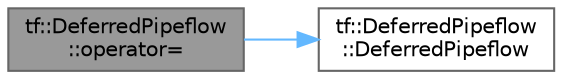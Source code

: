 digraph "tf::DeferredPipeflow::operator="
{
 // LATEX_PDF_SIZE
  bgcolor="transparent";
  edge [fontname=Helvetica,fontsize=10,labelfontname=Helvetica,labelfontsize=10];
  node [fontname=Helvetica,fontsize=10,shape=box,height=0.2,width=0.4];
  rankdir="LR";
  Node1 [id="Node000001",label="tf::DeferredPipeflow\l::operator=",height=0.2,width=0.4,color="gray40", fillcolor="grey60", style="filled", fontcolor="black",tooltip=" "];
  Node1 -> Node2 [id="edge1_Node000001_Node000002",color="steelblue1",style="solid",tooltip=" "];
  Node2 [id="Node000002",label="tf::DeferredPipeflow\l::DeferredPipeflow",height=0.2,width=0.4,color="grey40", fillcolor="white", style="filled",URL="$classtf_1_1_deferred_pipeflow.html#a0d872e94c733f69a25814f21f2e96791",tooltip=" "];
}
